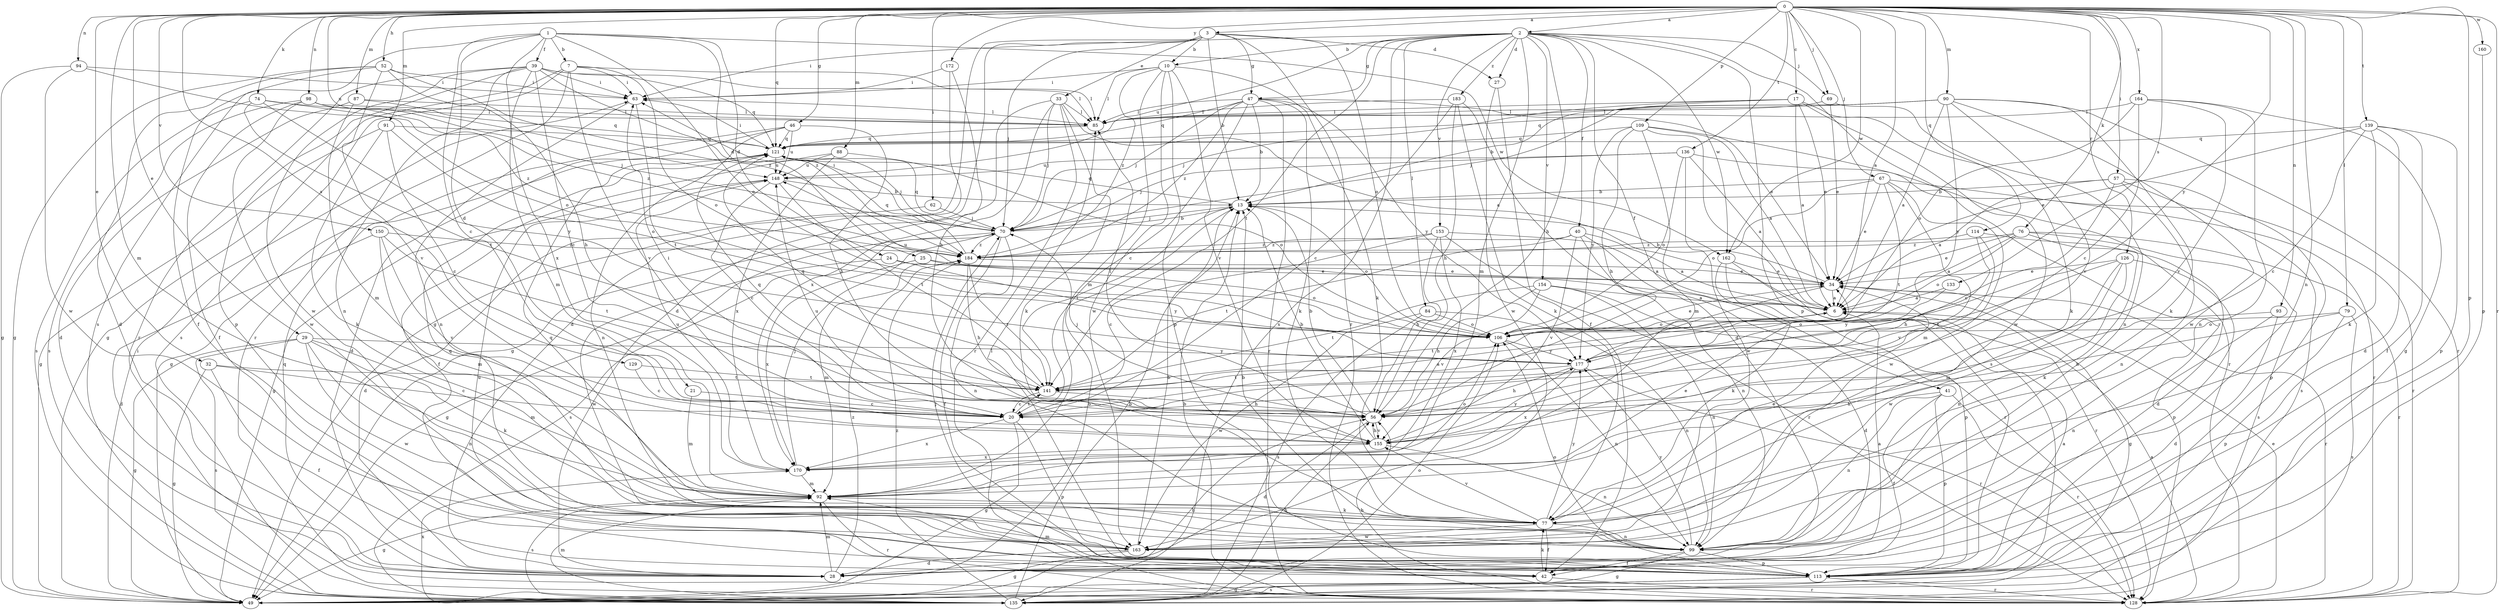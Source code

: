 strict digraph  {
0;
1;
2;
3;
6;
7;
10;
13;
17;
20;
21;
24;
25;
27;
28;
29;
32;
33;
34;
39;
40;
41;
42;
46;
47;
49;
52;
56;
57;
62;
63;
67;
69;
70;
74;
76;
77;
79;
84;
85;
87;
88;
90;
91;
92;
93;
94;
98;
99;
106;
109;
113;
114;
121;
126;
128;
129;
133;
135;
136;
139;
141;
148;
150;
153;
154;
155;
160;
162;
163;
164;
170;
172;
177;
183;
184;
0 -> 2  [label=a];
0 -> 3  [label=a];
0 -> 6  [label=a];
0 -> 17  [label=c];
0 -> 29  [label=e];
0 -> 32  [label=e];
0 -> 46  [label=g];
0 -> 52  [label=h];
0 -> 57  [label=i];
0 -> 62  [label=i];
0 -> 67  [label=j];
0 -> 69  [label=j];
0 -> 74  [label=k];
0 -> 76  [label=k];
0 -> 79  [label=l];
0 -> 87  [label=m];
0 -> 88  [label=m];
0 -> 90  [label=m];
0 -> 91  [label=m];
0 -> 92  [label=m];
0 -> 93  [label=n];
0 -> 94  [label=n];
0 -> 98  [label=n];
0 -> 99  [label=n];
0 -> 109  [label=p];
0 -> 113  [label=p];
0 -> 114  [label=q];
0 -> 121  [label=q];
0 -> 126  [label=r];
0 -> 128  [label=r];
0 -> 129  [label=s];
0 -> 133  [label=s];
0 -> 136  [label=t];
0 -> 139  [label=t];
0 -> 148  [label=u];
0 -> 150  [label=v];
0 -> 160  [label=w];
0 -> 162  [label=w];
0 -> 164  [label=x];
0 -> 172  [label=y];
0 -> 177  [label=y];
1 -> 7  [label=b];
1 -> 20  [label=c];
1 -> 21  [label=d];
1 -> 24  [label=d];
1 -> 25  [label=d];
1 -> 39  [label=f];
1 -> 106  [label=o];
1 -> 135  [label=s];
1 -> 162  [label=w];
1 -> 170  [label=x];
2 -> 10  [label=b];
2 -> 27  [label=d];
2 -> 40  [label=f];
2 -> 41  [label=f];
2 -> 47  [label=g];
2 -> 56  [label=h];
2 -> 63  [label=i];
2 -> 69  [label=j];
2 -> 84  [label=l];
2 -> 92  [label=m];
2 -> 113  [label=p];
2 -> 128  [label=r];
2 -> 135  [label=s];
2 -> 141  [label=t];
2 -> 148  [label=u];
2 -> 153  [label=v];
2 -> 154  [label=v];
2 -> 162  [label=w];
2 -> 183  [label=z];
3 -> 10  [label=b];
3 -> 13  [label=b];
3 -> 27  [label=d];
3 -> 28  [label=d];
3 -> 33  [label=e];
3 -> 47  [label=g];
3 -> 49  [label=g];
3 -> 70  [label=j];
3 -> 106  [label=o];
3 -> 128  [label=r];
6 -> 106  [label=o];
6 -> 141  [label=t];
6 -> 148  [label=u];
7 -> 49  [label=g];
7 -> 63  [label=i];
7 -> 85  [label=l];
7 -> 106  [label=o];
7 -> 128  [label=r];
7 -> 135  [label=s];
7 -> 155  [label=v];
10 -> 63  [label=i];
10 -> 77  [label=k];
10 -> 85  [label=l];
10 -> 92  [label=m];
10 -> 113  [label=p];
10 -> 155  [label=v];
10 -> 163  [label=w];
10 -> 184  [label=z];
13 -> 70  [label=j];
13 -> 106  [label=o];
13 -> 121  [label=q];
13 -> 141  [label=t];
17 -> 6  [label=a];
17 -> 13  [label=b];
17 -> 34  [label=e];
17 -> 70  [label=j];
17 -> 77  [label=k];
17 -> 85  [label=l];
17 -> 163  [label=w];
20 -> 6  [label=a];
20 -> 49  [label=g];
20 -> 63  [label=i];
20 -> 113  [label=p];
20 -> 141  [label=t];
20 -> 170  [label=x];
21 -> 20  [label=c];
21 -> 92  [label=m];
24 -> 34  [label=e];
24 -> 163  [label=w];
24 -> 177  [label=y];
25 -> 34  [label=e];
25 -> 106  [label=o];
25 -> 170  [label=x];
27 -> 42  [label=f];
27 -> 163  [label=w];
28 -> 6  [label=a];
28 -> 92  [label=m];
28 -> 121  [label=q];
28 -> 184  [label=z];
29 -> 49  [label=g];
29 -> 77  [label=k];
29 -> 92  [label=m];
29 -> 99  [label=n];
29 -> 135  [label=s];
29 -> 163  [label=w];
29 -> 177  [label=y];
32 -> 20  [label=c];
32 -> 42  [label=f];
32 -> 49  [label=g];
32 -> 141  [label=t];
33 -> 6  [label=a];
33 -> 49  [label=g];
33 -> 70  [label=j];
33 -> 77  [label=k];
33 -> 85  [label=l];
33 -> 128  [label=r];
33 -> 170  [label=x];
34 -> 6  [label=a];
34 -> 13  [label=b];
34 -> 49  [label=g];
34 -> 128  [label=r];
34 -> 177  [label=y];
39 -> 20  [label=c];
39 -> 63  [label=i];
39 -> 85  [label=l];
39 -> 92  [label=m];
39 -> 99  [label=n];
39 -> 113  [label=p];
39 -> 121  [label=q];
39 -> 128  [label=r];
39 -> 163  [label=w];
39 -> 184  [label=z];
40 -> 6  [label=a];
40 -> 99  [label=n];
40 -> 128  [label=r];
40 -> 141  [label=t];
40 -> 155  [label=v];
40 -> 184  [label=z];
41 -> 42  [label=f];
41 -> 56  [label=h];
41 -> 99  [label=n];
41 -> 113  [label=p];
41 -> 128  [label=r];
42 -> 77  [label=k];
42 -> 128  [label=r];
46 -> 28  [label=d];
46 -> 49  [label=g];
46 -> 56  [label=h];
46 -> 99  [label=n];
46 -> 121  [label=q];
46 -> 148  [label=u];
47 -> 13  [label=b];
47 -> 20  [label=c];
47 -> 34  [label=e];
47 -> 70  [label=j];
47 -> 77  [label=k];
47 -> 85  [label=l];
47 -> 121  [label=q];
47 -> 128  [label=r];
47 -> 177  [label=y];
47 -> 184  [label=z];
49 -> 13  [label=b];
49 -> 56  [label=h];
49 -> 63  [label=i];
52 -> 28  [label=d];
52 -> 42  [label=f];
52 -> 49  [label=g];
52 -> 56  [label=h];
52 -> 63  [label=i];
52 -> 155  [label=v];
52 -> 184  [label=z];
56 -> 13  [label=b];
56 -> 28  [label=d];
56 -> 70  [label=j];
56 -> 85  [label=l];
56 -> 121  [label=q];
56 -> 155  [label=v];
57 -> 6  [label=a];
57 -> 13  [label=b];
57 -> 20  [label=c];
57 -> 99  [label=n];
57 -> 113  [label=p];
57 -> 135  [label=s];
62 -> 28  [label=d];
62 -> 70  [label=j];
63 -> 85  [label=l];
63 -> 99  [label=n];
63 -> 141  [label=t];
67 -> 13  [label=b];
67 -> 34  [label=e];
67 -> 92  [label=m];
67 -> 106  [label=o];
67 -> 128  [label=r];
67 -> 141  [label=t];
67 -> 163  [label=w];
69 -> 34  [label=e];
69 -> 85  [label=l];
69 -> 99  [label=n];
70 -> 13  [label=b];
70 -> 42  [label=f];
70 -> 49  [label=g];
70 -> 63  [label=i];
70 -> 99  [label=n];
70 -> 121  [label=q];
70 -> 135  [label=s];
70 -> 184  [label=z];
74 -> 85  [label=l];
74 -> 135  [label=s];
74 -> 141  [label=t];
74 -> 177  [label=y];
74 -> 184  [label=z];
76 -> 6  [label=a];
76 -> 34  [label=e];
76 -> 77  [label=k];
76 -> 106  [label=o];
76 -> 128  [label=r];
76 -> 135  [label=s];
76 -> 184  [label=z];
77 -> 34  [label=e];
77 -> 42  [label=f];
77 -> 99  [label=n];
77 -> 121  [label=q];
77 -> 155  [label=v];
77 -> 163  [label=w];
77 -> 177  [label=y];
79 -> 56  [label=h];
79 -> 106  [label=o];
79 -> 113  [label=p];
79 -> 135  [label=s];
84 -> 99  [label=n];
84 -> 106  [label=o];
84 -> 135  [label=s];
84 -> 163  [label=w];
85 -> 121  [label=q];
87 -> 28  [label=d];
87 -> 85  [label=l];
87 -> 92  [label=m];
87 -> 121  [label=q];
88 -> 42  [label=f];
88 -> 106  [label=o];
88 -> 148  [label=u];
88 -> 170  [label=x];
90 -> 6  [label=a];
90 -> 70  [label=j];
90 -> 77  [label=k];
90 -> 85  [label=l];
90 -> 121  [label=q];
90 -> 128  [label=r];
90 -> 155  [label=v];
90 -> 163  [label=w];
90 -> 177  [label=y];
91 -> 20  [label=c];
91 -> 49  [label=g];
91 -> 77  [label=k];
91 -> 106  [label=o];
91 -> 121  [label=q];
92 -> 34  [label=e];
92 -> 49  [label=g];
92 -> 77  [label=k];
92 -> 128  [label=r];
92 -> 135  [label=s];
93 -> 28  [label=d];
93 -> 99  [label=n];
93 -> 106  [label=o];
94 -> 49  [label=g];
94 -> 63  [label=i];
94 -> 106  [label=o];
94 -> 163  [label=w];
98 -> 42  [label=f];
98 -> 70  [label=j];
98 -> 85  [label=l];
98 -> 135  [label=s];
98 -> 163  [label=w];
98 -> 184  [label=z];
99 -> 13  [label=b];
99 -> 42  [label=f];
99 -> 49  [label=g];
99 -> 113  [label=p];
99 -> 177  [label=y];
106 -> 34  [label=e];
106 -> 99  [label=n];
106 -> 177  [label=y];
109 -> 6  [label=a];
109 -> 56  [label=h];
109 -> 92  [label=m];
109 -> 121  [label=q];
109 -> 128  [label=r];
109 -> 135  [label=s];
109 -> 177  [label=y];
113 -> 6  [label=a];
113 -> 49  [label=g];
113 -> 70  [label=j];
113 -> 85  [label=l];
113 -> 92  [label=m];
113 -> 106  [label=o];
113 -> 128  [label=r];
113 -> 135  [label=s];
113 -> 148  [label=u];
114 -> 28  [label=d];
114 -> 56  [label=h];
114 -> 155  [label=v];
114 -> 184  [label=z];
121 -> 63  [label=i];
121 -> 70  [label=j];
121 -> 148  [label=u];
126 -> 34  [label=e];
126 -> 92  [label=m];
126 -> 99  [label=n];
126 -> 113  [label=p];
126 -> 141  [label=t];
126 -> 163  [label=w];
128 -> 6  [label=a];
128 -> 13  [label=b];
128 -> 34  [label=e];
128 -> 56  [label=h];
129 -> 20  [label=c];
129 -> 141  [label=t];
133 -> 6  [label=a];
133 -> 177  [label=y];
135 -> 13  [label=b];
135 -> 56  [label=h];
135 -> 92  [label=m];
135 -> 106  [label=o];
135 -> 170  [label=x];
135 -> 184  [label=z];
136 -> 6  [label=a];
136 -> 70  [label=j];
136 -> 106  [label=o];
136 -> 128  [label=r];
136 -> 148  [label=u];
136 -> 163  [label=w];
139 -> 20  [label=c];
139 -> 28  [label=d];
139 -> 34  [label=e];
139 -> 42  [label=f];
139 -> 77  [label=k];
139 -> 113  [label=p];
139 -> 121  [label=q];
141 -> 20  [label=c];
141 -> 56  [label=h];
141 -> 121  [label=q];
148 -> 13  [label=b];
148 -> 20  [label=c];
148 -> 49  [label=g];
148 -> 141  [label=t];
150 -> 28  [label=d];
150 -> 92  [label=m];
150 -> 141  [label=t];
150 -> 155  [label=v];
150 -> 184  [label=z];
153 -> 6  [label=a];
153 -> 20  [label=c];
153 -> 56  [label=h];
153 -> 128  [label=r];
153 -> 170  [label=x];
153 -> 184  [label=z];
154 -> 6  [label=a];
154 -> 28  [label=d];
154 -> 56  [label=h];
154 -> 99  [label=n];
154 -> 141  [label=t];
154 -> 155  [label=v];
155 -> 13  [label=b];
155 -> 56  [label=h];
155 -> 99  [label=n];
155 -> 148  [label=u];
155 -> 170  [label=x];
155 -> 177  [label=y];
160 -> 113  [label=p];
162 -> 34  [label=e];
162 -> 77  [label=k];
162 -> 113  [label=p];
162 -> 128  [label=r];
163 -> 13  [label=b];
163 -> 28  [label=d];
163 -> 49  [label=g];
163 -> 121  [label=q];
164 -> 20  [label=c];
164 -> 49  [label=g];
164 -> 85  [label=l];
164 -> 99  [label=n];
164 -> 106  [label=o];
164 -> 155  [label=v];
170 -> 70  [label=j];
170 -> 92  [label=m];
170 -> 106  [label=o];
170 -> 148  [label=u];
172 -> 28  [label=d];
172 -> 56  [label=h];
172 -> 63  [label=i];
177 -> 56  [label=h];
177 -> 128  [label=r];
177 -> 141  [label=t];
177 -> 170  [label=x];
183 -> 20  [label=c];
183 -> 28  [label=d];
183 -> 56  [label=h];
183 -> 77  [label=k];
183 -> 85  [label=l];
184 -> 34  [label=e];
184 -> 56  [label=h];
184 -> 92  [label=m];
184 -> 121  [label=q];
184 -> 141  [label=t];
}
